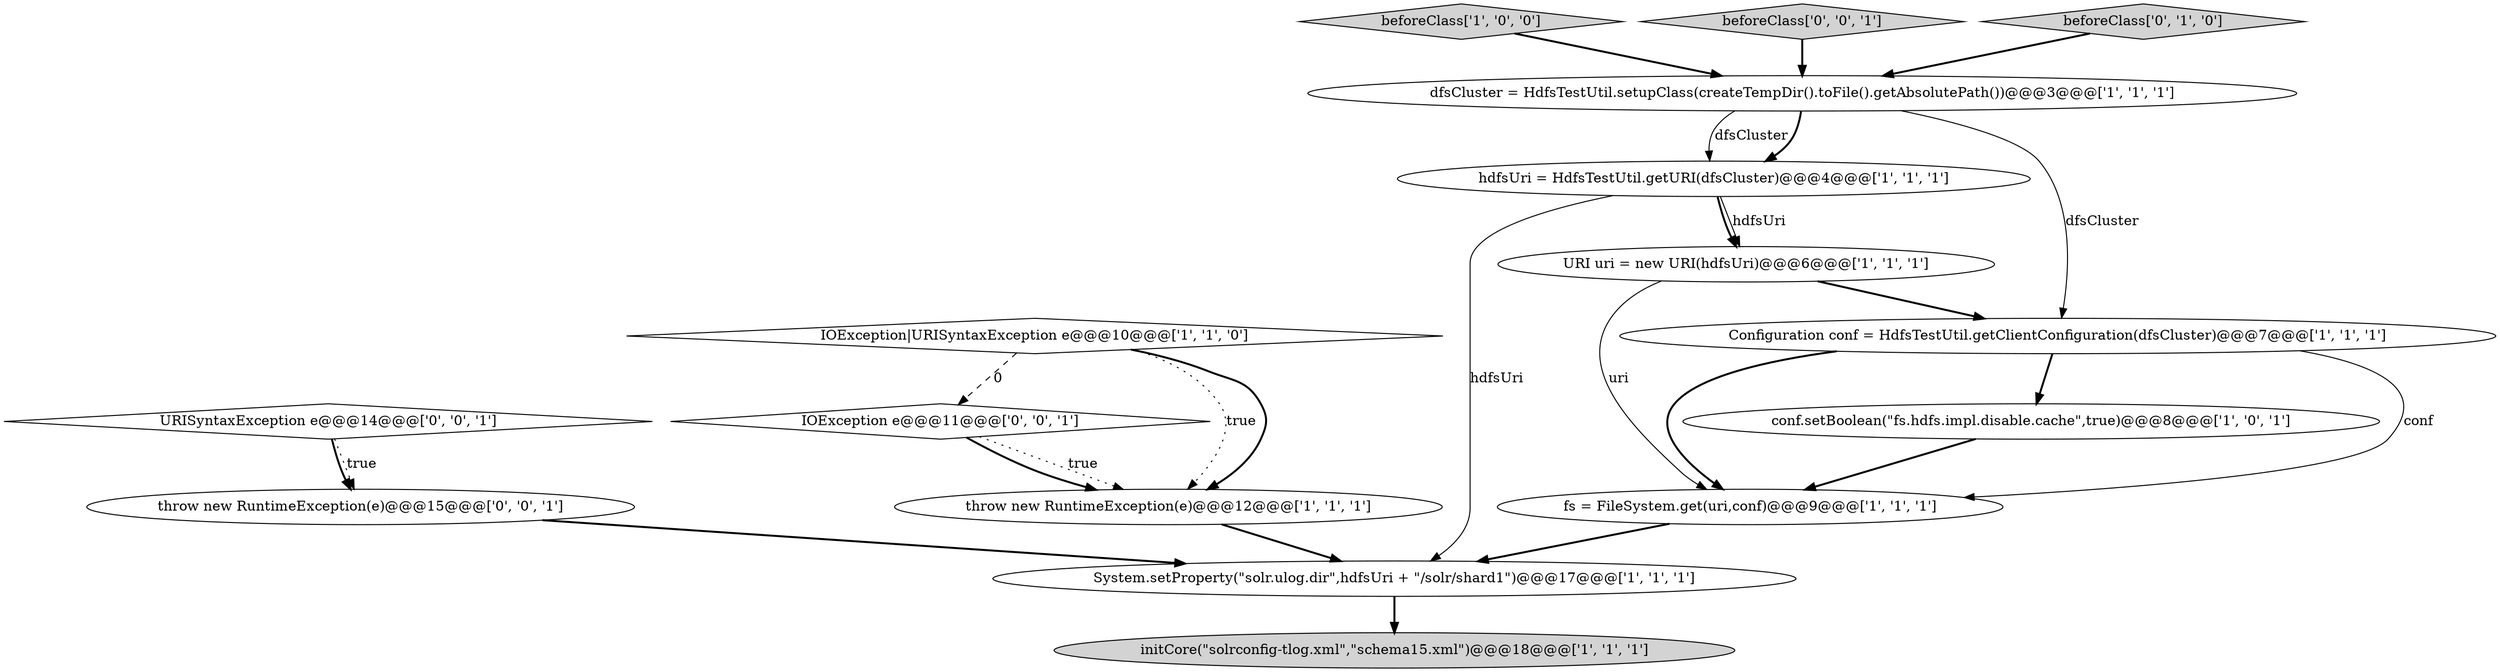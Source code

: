 digraph {
7 [style = filled, label = "initCore(\"solrconfig-tlog.xml\",\"schema15.xml\")@@@18@@@['1', '1', '1']", fillcolor = lightgray, shape = ellipse image = "AAA0AAABBB1BBB"];
9 [style = filled, label = "beforeClass['1', '0', '0']", fillcolor = lightgray, shape = diamond image = "AAA0AAABBB1BBB"];
8 [style = filled, label = "IOException|URISyntaxException e@@@10@@@['1', '1', '0']", fillcolor = white, shape = diamond image = "AAA0AAABBB1BBB"];
15 [style = filled, label = "throw new RuntimeException(e)@@@15@@@['0', '0', '1']", fillcolor = white, shape = ellipse image = "AAA0AAABBB3BBB"];
2 [style = filled, label = "throw new RuntimeException(e)@@@12@@@['1', '1', '1']", fillcolor = white, shape = ellipse image = "AAA0AAABBB1BBB"];
5 [style = filled, label = "hdfsUri = HdfsTestUtil.getURI(dfsCluster)@@@4@@@['1', '1', '1']", fillcolor = white, shape = ellipse image = "AAA0AAABBB1BBB"];
3 [style = filled, label = "conf.setBoolean(\"fs.hdfs.impl.disable.cache\",true)@@@8@@@['1', '0', '1']", fillcolor = white, shape = ellipse image = "AAA0AAABBB1BBB"];
10 [style = filled, label = "dfsCluster = HdfsTestUtil.setupClass(createTempDir().toFile().getAbsolutePath())@@@3@@@['1', '1', '1']", fillcolor = white, shape = ellipse image = "AAA0AAABBB1BBB"];
6 [style = filled, label = "fs = FileSystem.get(uri,conf)@@@9@@@['1', '1', '1']", fillcolor = white, shape = ellipse image = "AAA0AAABBB1BBB"];
12 [style = filled, label = "beforeClass['0', '0', '1']", fillcolor = lightgray, shape = diamond image = "AAA0AAABBB3BBB"];
1 [style = filled, label = "Configuration conf = HdfsTestUtil.getClientConfiguration(dfsCluster)@@@7@@@['1', '1', '1']", fillcolor = white, shape = ellipse image = "AAA0AAABBB1BBB"];
0 [style = filled, label = "URI uri = new URI(hdfsUri)@@@6@@@['1', '1', '1']", fillcolor = white, shape = ellipse image = "AAA0AAABBB1BBB"];
13 [style = filled, label = "IOException e@@@11@@@['0', '0', '1']", fillcolor = white, shape = diamond image = "AAA0AAABBB3BBB"];
14 [style = filled, label = "URISyntaxException e@@@14@@@['0', '0', '1']", fillcolor = white, shape = diamond image = "AAA0AAABBB3BBB"];
11 [style = filled, label = "beforeClass['0', '1', '0']", fillcolor = lightgray, shape = diamond image = "AAA0AAABBB2BBB"];
4 [style = filled, label = "System.setProperty(\"solr.ulog.dir\",hdfsUri + \"/solr/shard1\")@@@17@@@['1', '1', '1']", fillcolor = white, shape = ellipse image = "AAA0AAABBB1BBB"];
1->6 [style = solid, label="conf"];
4->7 [style = bold, label=""];
2->4 [style = bold, label=""];
6->4 [style = bold, label=""];
5->0 [style = solid, label="hdfsUri"];
10->1 [style = solid, label="dfsCluster"];
15->4 [style = bold, label=""];
8->13 [style = dashed, label="0"];
8->2 [style = dotted, label="true"];
0->6 [style = solid, label="uri"];
1->6 [style = bold, label=""];
0->1 [style = bold, label=""];
3->6 [style = bold, label=""];
12->10 [style = bold, label=""];
5->0 [style = bold, label=""];
1->3 [style = bold, label=""];
8->2 [style = bold, label=""];
11->10 [style = bold, label=""];
13->2 [style = dotted, label="true"];
14->15 [style = dotted, label="true"];
10->5 [style = solid, label="dfsCluster"];
5->4 [style = solid, label="hdfsUri"];
13->2 [style = bold, label=""];
14->15 [style = bold, label=""];
10->5 [style = bold, label=""];
9->10 [style = bold, label=""];
}
